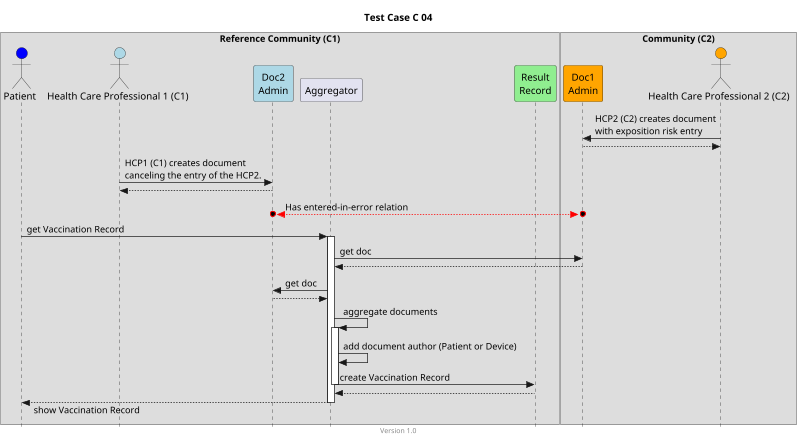 @startuml
title Test Case C 04
footer Version 1.0
skinparam responseMessageBelowArrow true
skinparam style strictuml
scale max 800 width


box "Reference Community (C1)"
actor "Patient" as PAT #blue
actor "Health Care Professional 1 (C1)" as HCP1_C1 #lightblue
participant "Doc2\nAdmin" as Doc2 #lightblue
participant Aggregator as AGG
participant "Result\nRecord" as RES #lightgreen
end box

box "Community (C2)"
participant "Doc1\nAdmin" as Doc1 #orange
actor "Health Care Professional 2 (C2)" as HCP2_C2 #orange
end box

HCP2_C2 -> Doc1: HCP2 (C2) creates document\nwith exposition risk entry
HCP2_C2 <-- Doc1

HCP1_C1 -> Doc2: HCP1 (C1) creates document\ncanceling the entry of the HCP2.
HCP1_C1 <-- Doc2

Doc2 o<-[#red]->o Doc1: Has entered-in-error relation

PAT -> AGG: get Vaccination Record
activate AGG

AGG -> Doc1: get doc
AGG <-- Doc1

AGG -> Doc2: get doc
AGG <-- Doc2
 
AGG -> AGG: aggregate documents 
activate AGG
AGG -> AGG: add document author (Patient or Device)
AGG -> RES: create Vaccination Record
deactivate AGG
AGG <-- RES

PAT <-- AGG: show Vaccination Record
deactivate AGG


@enduml
